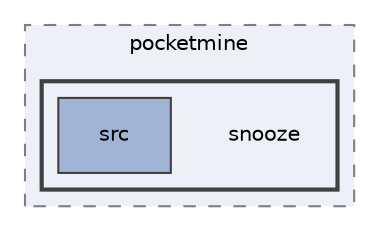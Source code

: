 digraph "snooze"
{
 // INTERACTIVE_SVG=YES
 // LATEX_PDF_SIZE
  edge [fontname="Helvetica",fontsize="10",labelfontname="Helvetica",labelfontsize="10"];
  node [fontname="Helvetica",fontsize="10",shape=record];
  compound=true
  subgraph clusterdir_67ec95640dccd85af7425ce27c77136c {
    graph [ bgcolor="#edf0f7", pencolor="grey50", style="filled,dashed,", label="pocketmine", fontname="Helvetica", fontsize="10", URL="dir_67ec95640dccd85af7425ce27c77136c.html"]
  subgraph clusterdir_54570eb7b05a375cad27a3697bad1cc0 {
    graph [ bgcolor="#edf0f7", pencolor="grey25", style="filled,bold,", label="", fontname="Helvetica", fontsize="10", URL="dir_54570eb7b05a375cad27a3697bad1cc0.html"]
    dir_54570eb7b05a375cad27a3697bad1cc0 [shape=plaintext, label="snooze"];
  dir_372754cf06f9300043f37b8a26244bb0 [shape=box, label="src", style="filled,", fillcolor="#a2b4d6", color="grey25", URL="dir_372754cf06f9300043f37b8a26244bb0.html"];
  }
  }
}
